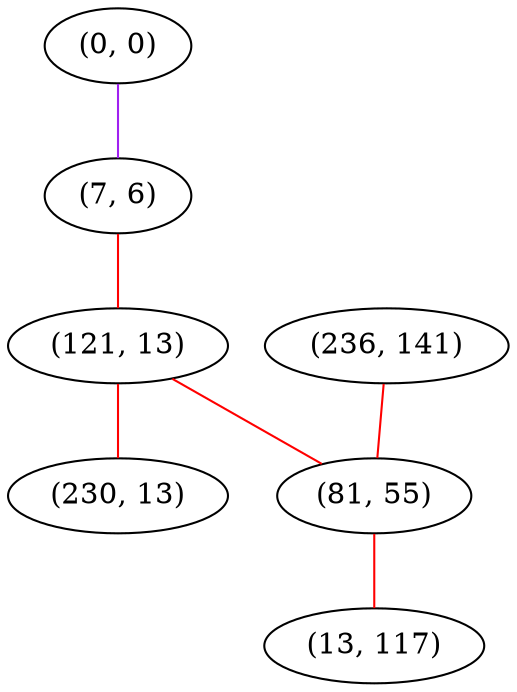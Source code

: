graph "" {
"(0, 0)";
"(236, 141)";
"(7, 6)";
"(121, 13)";
"(230, 13)";
"(81, 55)";
"(13, 117)";
"(0, 0)" -- "(7, 6)"  [color=purple, key=0, weight=4];
"(236, 141)" -- "(81, 55)"  [color=red, key=0, weight=1];
"(7, 6)" -- "(121, 13)"  [color=red, key=0, weight=1];
"(121, 13)" -- "(230, 13)"  [color=red, key=0, weight=1];
"(121, 13)" -- "(81, 55)"  [color=red, key=0, weight=1];
"(81, 55)" -- "(13, 117)"  [color=red, key=0, weight=1];
}
